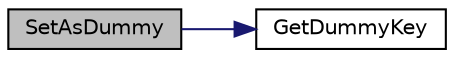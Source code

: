 digraph "SetAsDummy"
{
 // INTERACTIVE_SVG=YES
 // LATEX_PDF_SIZE
  bgcolor="transparent";
  edge [fontname="Helvetica",fontsize="10",labelfontname="Helvetica",labelfontsize="10"];
  node [fontname="Helvetica",fontsize="10",shape=record];
  rankdir="LR";
  Node1 [label="SetAsDummy",height=0.2,width=0.4,color="black", fillcolor="grey75", style="filled", fontcolor="black",tooltip=" "];
  Node1 -> Node2 [color="midnightblue",fontsize="10",style="solid",fontname="Helvetica"];
  Node2 [label="GetDummyKey",height=0.2,width=0.4,color="black",URL="$de/dd5/classcommon_1_1HashObject_a79346f6acc1b3eb9d6e946e2263e5010.html#a79346f6acc1b3eb9d6e946e2263e5010",tooltip=" "];
}
